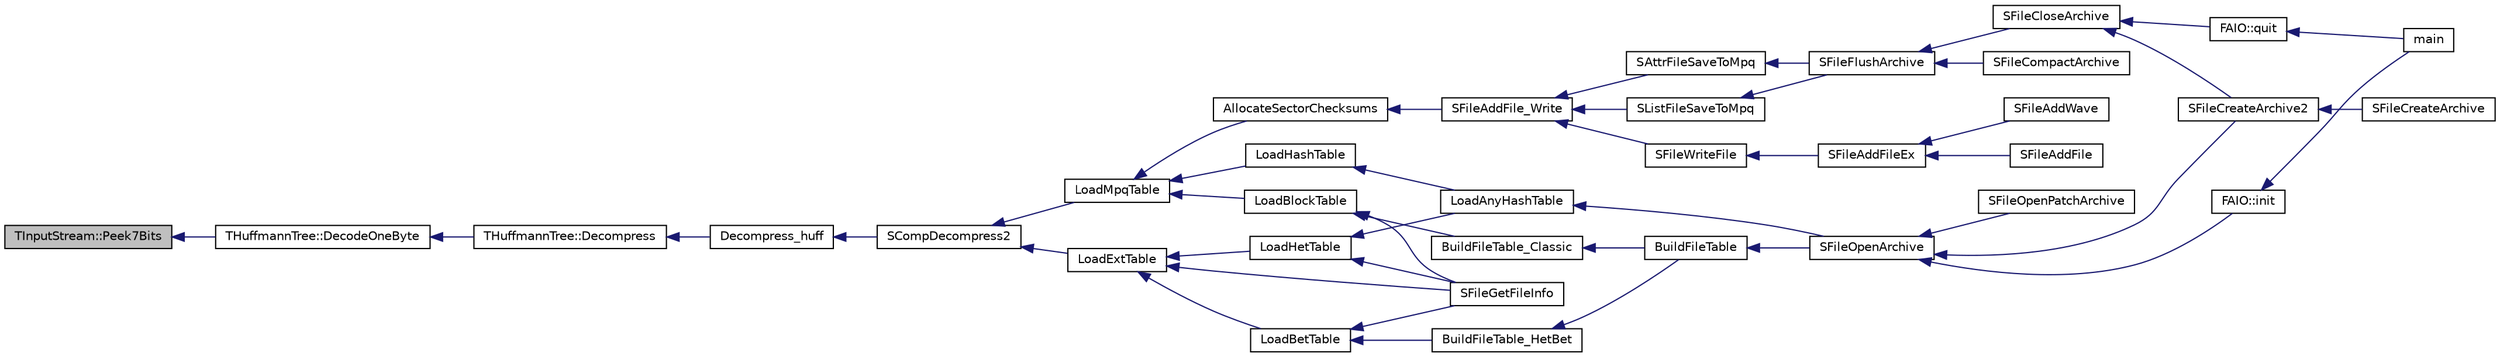 digraph G
{
  edge [fontname="Helvetica",fontsize="10",labelfontname="Helvetica",labelfontsize="10"];
  node [fontname="Helvetica",fontsize="10",shape=record];
  rankdir="LR";
  Node1 [label="TInputStream::Peek7Bits",height=0.2,width=0.4,color="black", fillcolor="grey75", style="filled" fontcolor="black"];
  Node1 -> Node2 [dir="back",color="midnightblue",fontsize="10",style="solid",fontname="Helvetica"];
  Node2 [label="THuffmannTree::DecodeOneByte",height=0.2,width=0.4,color="black", fillcolor="white", style="filled",URL="$class_t_huffmann_tree.html#aeacbf46b8d0c2dd39c5525f231541d0c"];
  Node2 -> Node3 [dir="back",color="midnightblue",fontsize="10",style="solid",fontname="Helvetica"];
  Node3 [label="THuffmannTree::Decompress",height=0.2,width=0.4,color="black", fillcolor="white", style="filled",URL="$class_t_huffmann_tree.html#a5fae7bcc8bb1852bf8036ae0e78e3a09"];
  Node3 -> Node4 [dir="back",color="midnightblue",fontsize="10",style="solid",fontname="Helvetica"];
  Node4 [label="Decompress_huff",height=0.2,width=0.4,color="black", fillcolor="white", style="filled",URL="$_s_compression_8cpp.html#af6ddfa41c2bcdabfb985348a84dff2df"];
  Node4 -> Node5 [dir="back",color="midnightblue",fontsize="10",style="solid",fontname="Helvetica"];
  Node5 [label="SCompDecompress2",height=0.2,width=0.4,color="black", fillcolor="white", style="filled",URL="$_storm_lib_8h.html#ad4be5c65706a57411d71edd72bd91e06"];
  Node5 -> Node6 [dir="back",color="midnightblue",fontsize="10",style="solid",fontname="Helvetica"];
  Node6 [label="LoadMpqTable",height=0.2,width=0.4,color="black", fillcolor="white", style="filled",URL="$_storm_common_8h.html#a0201c26eb7513898105243687243e4db"];
  Node6 -> Node7 [dir="back",color="midnightblue",fontsize="10",style="solid",fontname="Helvetica"];
  Node7 [label="AllocateSectorChecksums",height=0.2,width=0.4,color="black", fillcolor="white", style="filled",URL="$_storm_common_8h.html#a625957b3c4515b0d8664c2c7733f5ae2"];
  Node7 -> Node8 [dir="back",color="midnightblue",fontsize="10",style="solid",fontname="Helvetica"];
  Node8 [label="SFileAddFile_Write",height=0.2,width=0.4,color="black", fillcolor="white", style="filled",URL="$_storm_common_8h.html#a8bbeffca003d324051f5a4d93a6862a3"];
  Node8 -> Node9 [dir="back",color="midnightblue",fontsize="10",style="solid",fontname="Helvetica"];
  Node9 [label="SFileWriteFile",height=0.2,width=0.4,color="black", fillcolor="white", style="filled",URL="$_storm_lib_8h.html#a70c78df25d758e53550021e82078352e"];
  Node9 -> Node10 [dir="back",color="midnightblue",fontsize="10",style="solid",fontname="Helvetica"];
  Node10 [label="SFileAddFileEx",height=0.2,width=0.4,color="black", fillcolor="white", style="filled",URL="$_storm_lib_8h.html#a9d092079ada150e05bfed5a26e65e184"];
  Node10 -> Node11 [dir="back",color="midnightblue",fontsize="10",style="solid",fontname="Helvetica"];
  Node11 [label="SFileAddFile",height=0.2,width=0.4,color="black", fillcolor="white", style="filled",URL="$_storm_lib_8h.html#ab6184a31092ac5364a8746b1fca3a822"];
  Node10 -> Node12 [dir="back",color="midnightblue",fontsize="10",style="solid",fontname="Helvetica"];
  Node12 [label="SFileAddWave",height=0.2,width=0.4,color="black", fillcolor="white", style="filled",URL="$_storm_lib_8h.html#a4cc5ee53bb9a41f91d71a0be809ede22"];
  Node8 -> Node13 [dir="back",color="midnightblue",fontsize="10",style="solid",fontname="Helvetica"];
  Node13 [label="SAttrFileSaveToMpq",height=0.2,width=0.4,color="black", fillcolor="white", style="filled",URL="$_storm_common_8h.html#a1f552d4db51760c541354dc64e7808ea"];
  Node13 -> Node14 [dir="back",color="midnightblue",fontsize="10",style="solid",fontname="Helvetica"];
  Node14 [label="SFileFlushArchive",height=0.2,width=0.4,color="black", fillcolor="white", style="filled",URL="$_storm_lib_8h.html#a5f3daefb5c0d87a791fcc42ec40714d2"];
  Node14 -> Node15 [dir="back",color="midnightblue",fontsize="10",style="solid",fontname="Helvetica"];
  Node15 [label="SFileCompactArchive",height=0.2,width=0.4,color="black", fillcolor="white", style="filled",URL="$_storm_lib_8h.html#a4a8f24295ae27ee91ab52a2cc8a0e9ba"];
  Node14 -> Node16 [dir="back",color="midnightblue",fontsize="10",style="solid",fontname="Helvetica"];
  Node16 [label="SFileCloseArchive",height=0.2,width=0.4,color="black", fillcolor="white", style="filled",URL="$_storm_lib_8h.html#abe1ae9917ea665286bffd1524561fceb"];
  Node16 -> Node17 [dir="back",color="midnightblue",fontsize="10",style="solid",fontname="Helvetica"];
  Node17 [label="FAIO::quit",height=0.2,width=0.4,color="black", fillcolor="white", style="filled",URL="$namespace_f_a_i_o.html#ae82e5f53b89d70f240951c564bdff66a"];
  Node17 -> Node18 [dir="back",color="midnightblue",fontsize="10",style="solid",fontname="Helvetica"];
  Node18 [label="main",height=0.2,width=0.4,color="black", fillcolor="white", style="filled",URL="$exedump_2main_8cpp.html#a2c3f6775325c30275d11c6abee2db6a0"];
  Node16 -> Node19 [dir="back",color="midnightblue",fontsize="10",style="solid",fontname="Helvetica"];
  Node19 [label="SFileCreateArchive2",height=0.2,width=0.4,color="black", fillcolor="white", style="filled",URL="$_storm_lib_8h.html#aa2b6fa8f16b5ac42868c546533fe26ce"];
  Node19 -> Node20 [dir="back",color="midnightblue",fontsize="10",style="solid",fontname="Helvetica"];
  Node20 [label="SFileCreateArchive",height=0.2,width=0.4,color="black", fillcolor="white", style="filled",URL="$_storm_lib_8h.html#a11342f379ed88e7b54873f1f53feb773"];
  Node8 -> Node21 [dir="back",color="midnightblue",fontsize="10",style="solid",fontname="Helvetica"];
  Node21 [label="SListFileSaveToMpq",height=0.2,width=0.4,color="black", fillcolor="white", style="filled",URL="$_storm_common_8h.html#a92fbeed559aba21268c7cf0b967e49fc"];
  Node21 -> Node14 [dir="back",color="midnightblue",fontsize="10",style="solid",fontname="Helvetica"];
  Node6 -> Node22 [dir="back",color="midnightblue",fontsize="10",style="solid",fontname="Helvetica"];
  Node22 [label="LoadHashTable",height=0.2,width=0.4,color="black", fillcolor="white", style="filled",URL="$_storm_common_8h.html#ac783fedd5a7c270d1c1e52e846ece77e"];
  Node22 -> Node23 [dir="back",color="midnightblue",fontsize="10",style="solid",fontname="Helvetica"];
  Node23 [label="LoadAnyHashTable",height=0.2,width=0.4,color="black", fillcolor="white", style="filled",URL="$_storm_common_8h.html#acd34a41b8d29b48ac02c7aecd2f609b5"];
  Node23 -> Node24 [dir="back",color="midnightblue",fontsize="10",style="solid",fontname="Helvetica"];
  Node24 [label="SFileOpenArchive",height=0.2,width=0.4,color="black", fillcolor="white", style="filled",URL="$_storm_lib_8h.html#a8b031afa4f88b4b3705c274a0b5b4f73"];
  Node24 -> Node25 [dir="back",color="midnightblue",fontsize="10",style="solid",fontname="Helvetica"];
  Node25 [label="FAIO::init",height=0.2,width=0.4,color="black", fillcolor="white", style="filled",URL="$namespace_f_a_i_o.html#a2c6d08b4256153f34907093724c0f995"];
  Node25 -> Node18 [dir="back",color="midnightblue",fontsize="10",style="solid",fontname="Helvetica"];
  Node24 -> Node19 [dir="back",color="midnightblue",fontsize="10",style="solid",fontname="Helvetica"];
  Node24 -> Node26 [dir="back",color="midnightblue",fontsize="10",style="solid",fontname="Helvetica"];
  Node26 [label="SFileOpenPatchArchive",height=0.2,width=0.4,color="black", fillcolor="white", style="filled",URL="$_storm_lib_8h.html#a6daebdc66320d44284e960bbff33e886"];
  Node6 -> Node27 [dir="back",color="midnightblue",fontsize="10",style="solid",fontname="Helvetica"];
  Node27 [label="LoadBlockTable",height=0.2,width=0.4,color="black", fillcolor="white", style="filled",URL="$_storm_common_8h.html#adc2df260bf34449da5b48a19c2e9a788"];
  Node27 -> Node28 [dir="back",color="midnightblue",fontsize="10",style="solid",fontname="Helvetica"];
  Node28 [label="BuildFileTable_Classic",height=0.2,width=0.4,color="black", fillcolor="white", style="filled",URL="$_s_base_file_table_8cpp.html#abe1a62f60e8a51e2096f1aeff15b2170"];
  Node28 -> Node29 [dir="back",color="midnightblue",fontsize="10",style="solid",fontname="Helvetica"];
  Node29 [label="BuildFileTable",height=0.2,width=0.4,color="black", fillcolor="white", style="filled",URL="$_storm_common_8h.html#a1c0a0948adf593a715e4cdc76bd252fd"];
  Node29 -> Node24 [dir="back",color="midnightblue",fontsize="10",style="solid",fontname="Helvetica"];
  Node27 -> Node30 [dir="back",color="midnightblue",fontsize="10",style="solid",fontname="Helvetica"];
  Node30 [label="SFileGetFileInfo",height=0.2,width=0.4,color="black", fillcolor="white", style="filled",URL="$_storm_lib_8h.html#a65c5c13489a621c481282da76b101e16"];
  Node5 -> Node31 [dir="back",color="midnightblue",fontsize="10",style="solid",fontname="Helvetica"];
  Node31 [label="LoadExtTable",height=0.2,width=0.4,color="black", fillcolor="white", style="filled",URL="$_storm_common_8h.html#a7bf97c1c4ef7c27dce39e44b1cf0ea9f"];
  Node31 -> Node32 [dir="back",color="midnightblue",fontsize="10",style="solid",fontname="Helvetica"];
  Node32 [label="LoadHetTable",height=0.2,width=0.4,color="black", fillcolor="white", style="filled",URL="$_storm_common_8h.html#a3192325af2d538a1196c76f8dd980d42"];
  Node32 -> Node23 [dir="back",color="midnightblue",fontsize="10",style="solid",fontname="Helvetica"];
  Node32 -> Node30 [dir="back",color="midnightblue",fontsize="10",style="solid",fontname="Helvetica"];
  Node31 -> Node33 [dir="back",color="midnightblue",fontsize="10",style="solid",fontname="Helvetica"];
  Node33 [label="LoadBetTable",height=0.2,width=0.4,color="black", fillcolor="white", style="filled",URL="$_storm_common_8h.html#ad45353be81c314aa55264bd932a0758e"];
  Node33 -> Node34 [dir="back",color="midnightblue",fontsize="10",style="solid",fontname="Helvetica"];
  Node34 [label="BuildFileTable_HetBet",height=0.2,width=0.4,color="black", fillcolor="white", style="filled",URL="$_s_base_file_table_8cpp.html#a8dffbc95a113e2b15eb324cc91a029ab"];
  Node34 -> Node29 [dir="back",color="midnightblue",fontsize="10",style="solid",fontname="Helvetica"];
  Node33 -> Node30 [dir="back",color="midnightblue",fontsize="10",style="solid",fontname="Helvetica"];
  Node31 -> Node30 [dir="back",color="midnightblue",fontsize="10",style="solid",fontname="Helvetica"];
}
